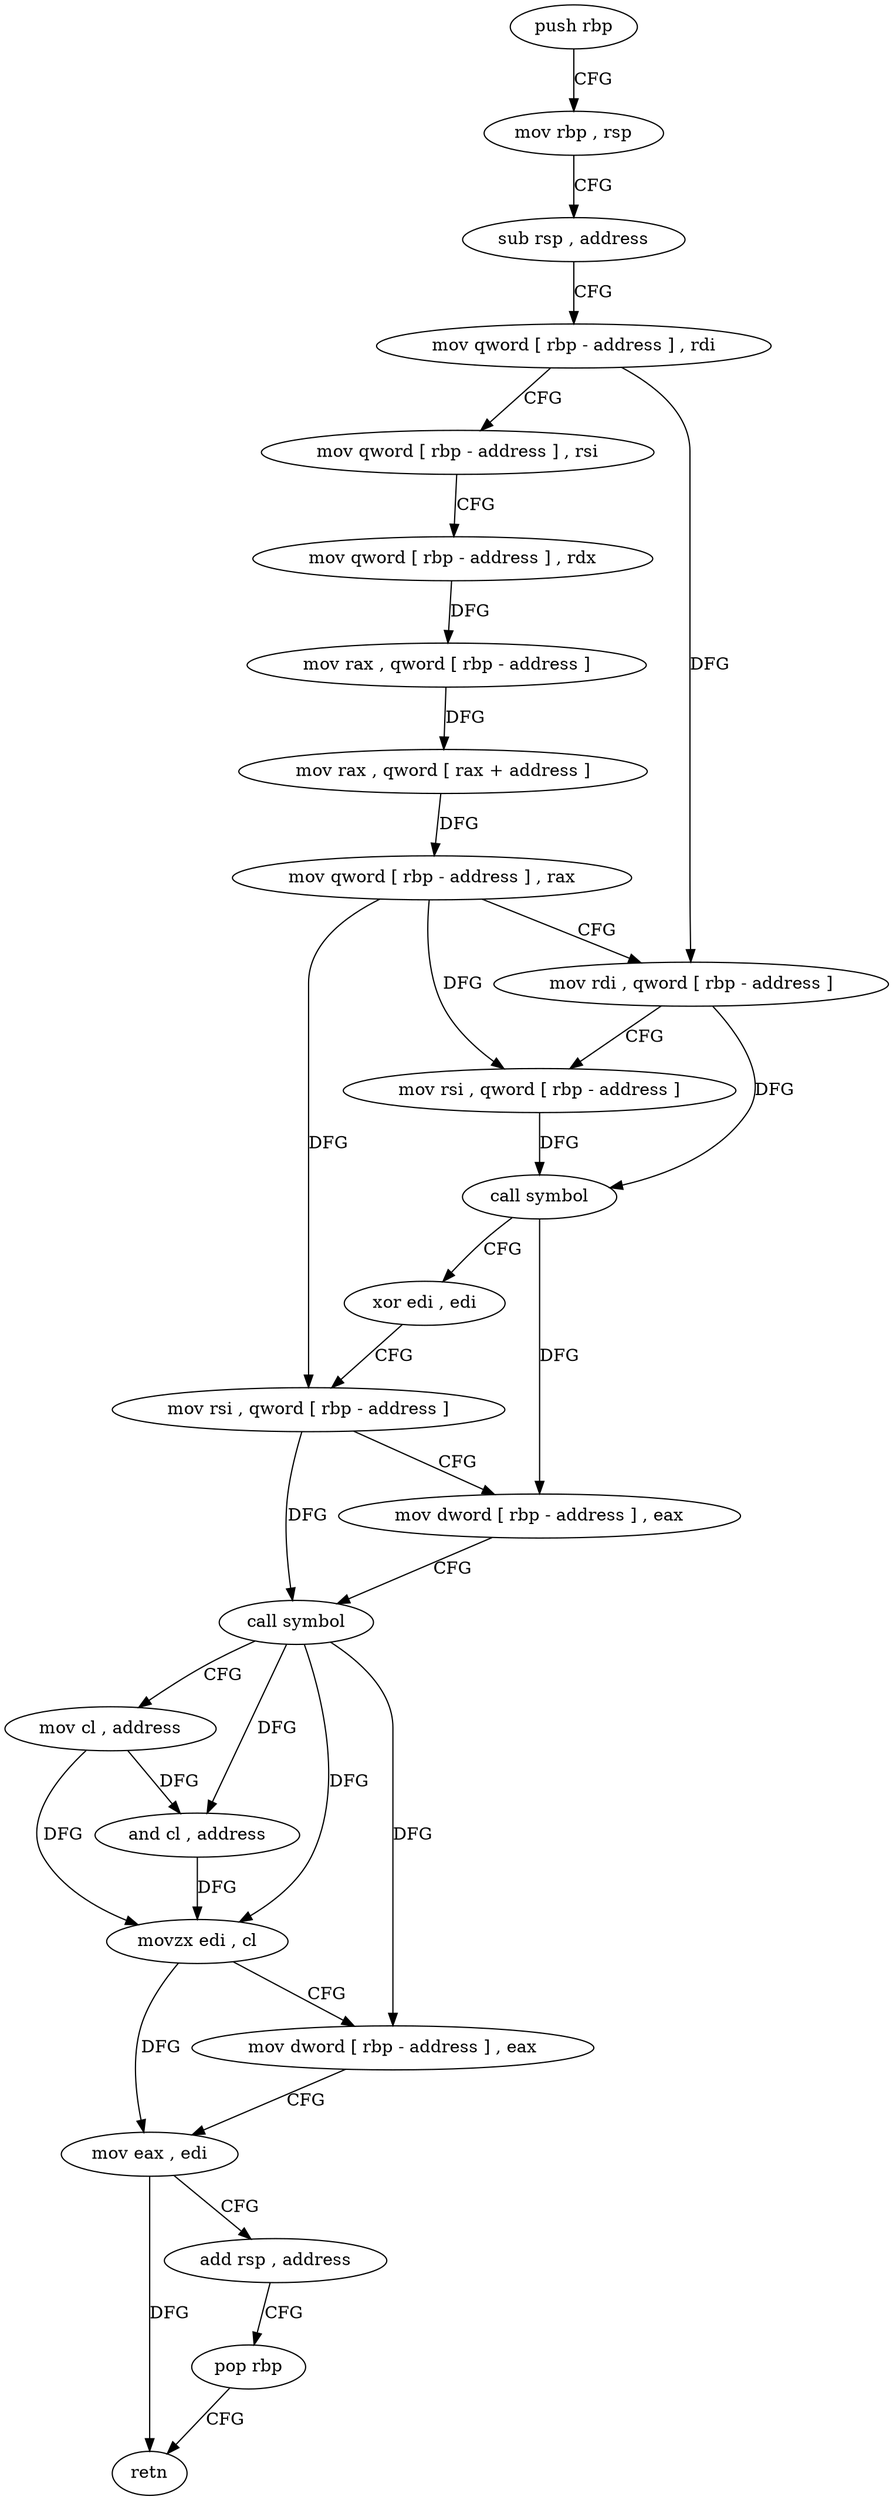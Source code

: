 digraph "func" {
"4216624" [label = "push rbp" ]
"4216625" [label = "mov rbp , rsp" ]
"4216628" [label = "sub rsp , address" ]
"4216632" [label = "mov qword [ rbp - address ] , rdi" ]
"4216636" [label = "mov qword [ rbp - address ] , rsi" ]
"4216640" [label = "mov qword [ rbp - address ] , rdx" ]
"4216644" [label = "mov rax , qword [ rbp - address ]" ]
"4216648" [label = "mov rax , qword [ rax + address ]" ]
"4216652" [label = "mov qword [ rbp - address ] , rax" ]
"4216656" [label = "mov rdi , qword [ rbp - address ]" ]
"4216660" [label = "mov rsi , qword [ rbp - address ]" ]
"4216664" [label = "call symbol" ]
"4216669" [label = "xor edi , edi" ]
"4216671" [label = "mov rsi , qword [ rbp - address ]" ]
"4216675" [label = "mov dword [ rbp - address ] , eax" ]
"4216678" [label = "call symbol" ]
"4216683" [label = "mov cl , address" ]
"4216685" [label = "and cl , address" ]
"4216688" [label = "movzx edi , cl" ]
"4216691" [label = "mov dword [ rbp - address ] , eax" ]
"4216694" [label = "mov eax , edi" ]
"4216696" [label = "add rsp , address" ]
"4216700" [label = "pop rbp" ]
"4216701" [label = "retn" ]
"4216624" -> "4216625" [ label = "CFG" ]
"4216625" -> "4216628" [ label = "CFG" ]
"4216628" -> "4216632" [ label = "CFG" ]
"4216632" -> "4216636" [ label = "CFG" ]
"4216632" -> "4216656" [ label = "DFG" ]
"4216636" -> "4216640" [ label = "CFG" ]
"4216640" -> "4216644" [ label = "DFG" ]
"4216644" -> "4216648" [ label = "DFG" ]
"4216648" -> "4216652" [ label = "DFG" ]
"4216652" -> "4216656" [ label = "CFG" ]
"4216652" -> "4216660" [ label = "DFG" ]
"4216652" -> "4216671" [ label = "DFG" ]
"4216656" -> "4216660" [ label = "CFG" ]
"4216656" -> "4216664" [ label = "DFG" ]
"4216660" -> "4216664" [ label = "DFG" ]
"4216664" -> "4216669" [ label = "CFG" ]
"4216664" -> "4216675" [ label = "DFG" ]
"4216669" -> "4216671" [ label = "CFG" ]
"4216671" -> "4216675" [ label = "CFG" ]
"4216671" -> "4216678" [ label = "DFG" ]
"4216675" -> "4216678" [ label = "CFG" ]
"4216678" -> "4216683" [ label = "CFG" ]
"4216678" -> "4216691" [ label = "DFG" ]
"4216678" -> "4216685" [ label = "DFG" ]
"4216678" -> "4216688" [ label = "DFG" ]
"4216683" -> "4216685" [ label = "DFG" ]
"4216683" -> "4216688" [ label = "DFG" ]
"4216685" -> "4216688" [ label = "DFG" ]
"4216688" -> "4216691" [ label = "CFG" ]
"4216688" -> "4216694" [ label = "DFG" ]
"4216691" -> "4216694" [ label = "CFG" ]
"4216694" -> "4216696" [ label = "CFG" ]
"4216694" -> "4216701" [ label = "DFG" ]
"4216696" -> "4216700" [ label = "CFG" ]
"4216700" -> "4216701" [ label = "CFG" ]
}
